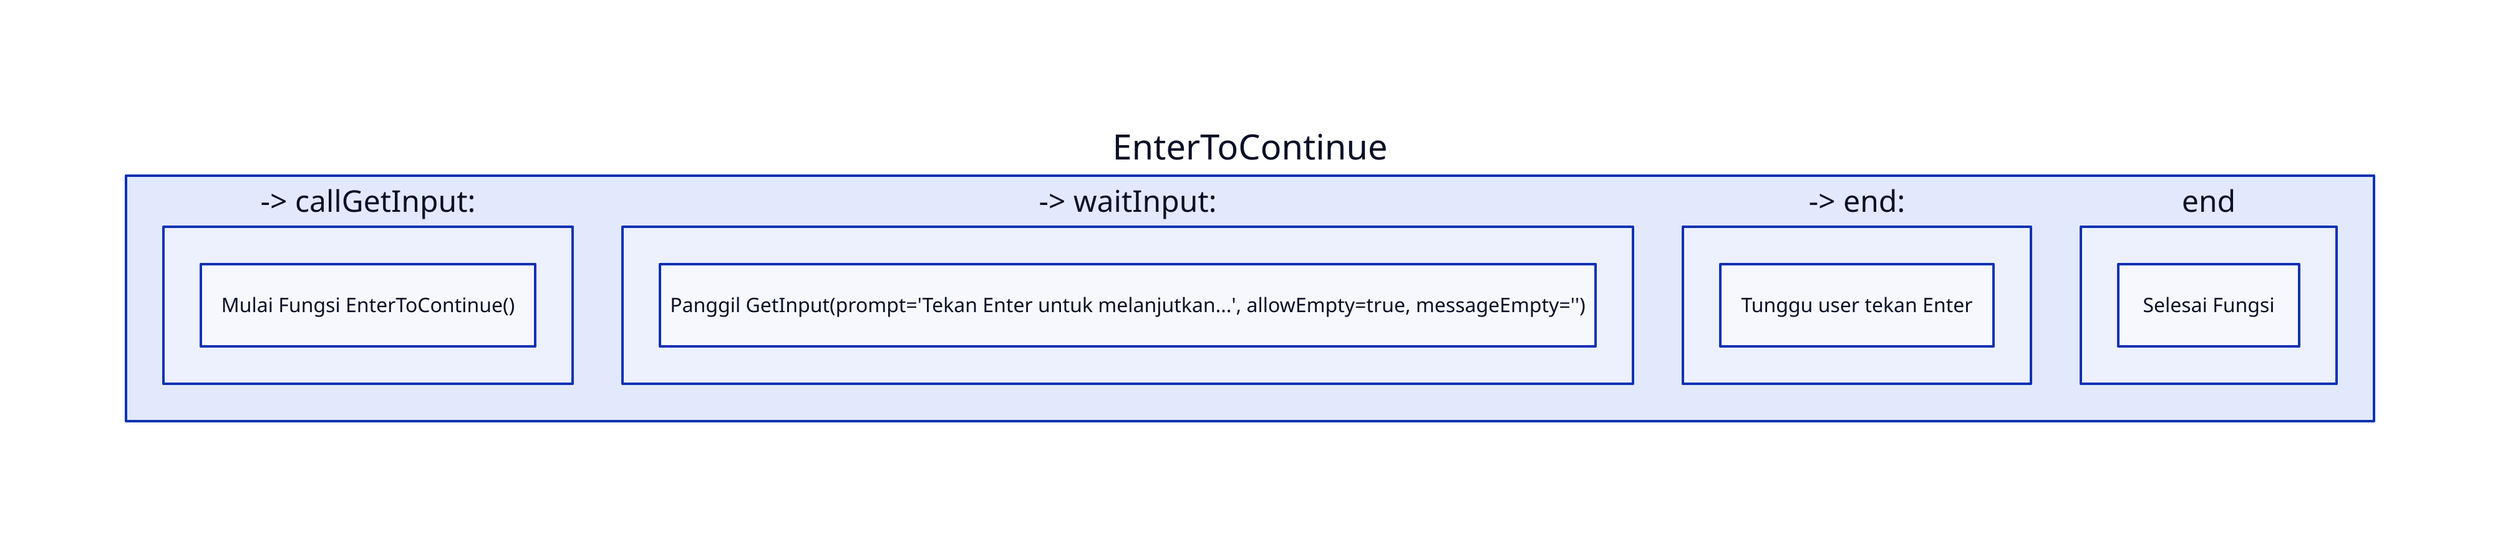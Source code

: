 EnterToContinue: {
  start: { text: "Mulai Fungsi EnterToContinue()" }
  callGetInput: { text: "Panggil GetInput(prompt='Tekan Enter untuk melanjutkan...', allowEmpty=true, messageEmpty='')" }
  waitInput: { text: "Tunggu user tekan Enter" }
  end: { text: "Selesai Fungsi" }

  start: -> callGetInput:
  callGetInput: -> waitInput:
  waitInput: -> end:
}

